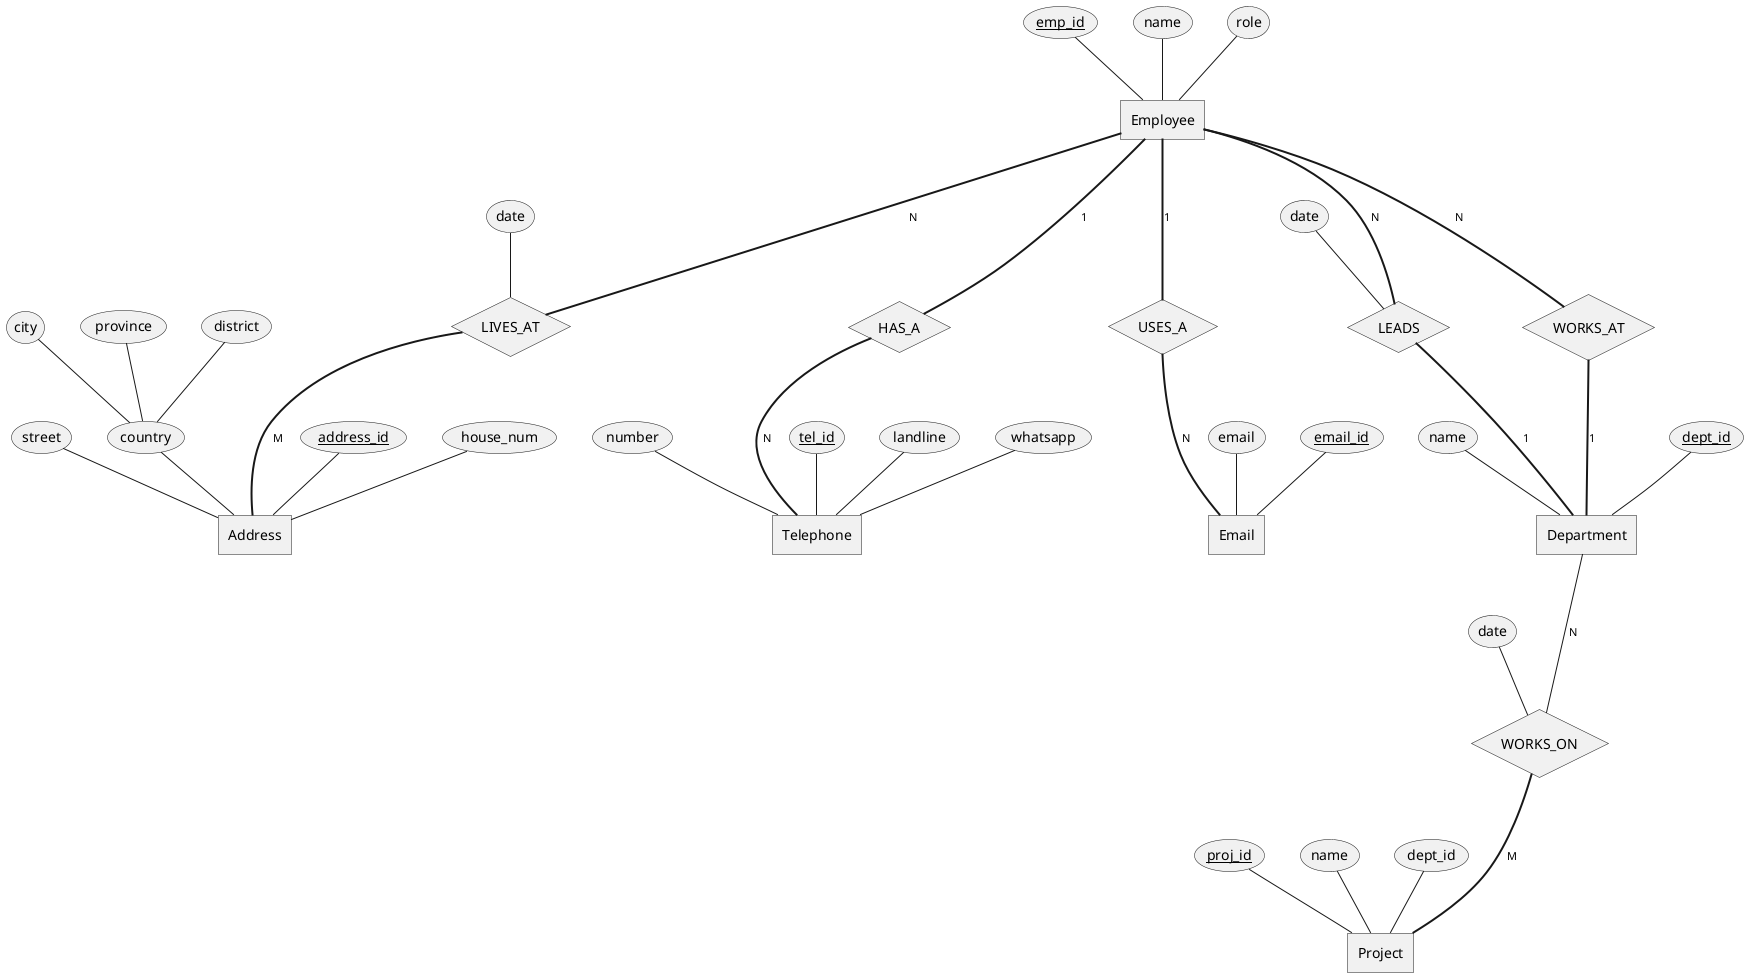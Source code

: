 
@startuml
@startchen

entity Employee {
    emp_id <<key>>
    name
    role
}

entity Address {
    address_id <<key>>
    house_num
    street
    country {
        province
        district
        city
    }
}

entity Telephone {
    tel_id <<key>>
    landline
    whatsapp
    number
}

entity Email {
    email_id <<key>>
    email
}

entity Department {
    dept_id <<key>>
    name
}

entity Project {
    proj_id <<key>>
    name
    dept_id
}

relationship LIVES_AT {
  date
}

relationship HAS_A {
}

relationship USES_A {
}

relationship WORKS_AT {
}

relationship WORKS_ON {
  date
}

relationship LEADS {
  date
}

Employee =N= LIVES_AT
LIVES_AT =M= Address

Employee =1= HAS_A
HAS_A =N= Telephone

Employee =1= USES_A
USES_A =N= Email

Employee =N= WORKS_AT
WORKS_AT =1= Department

Employee =N= LEADS
LEADS =1= Department

Department -N- WORKS_ON
WORKS_ON =M= Project

@endchen
@enduml
